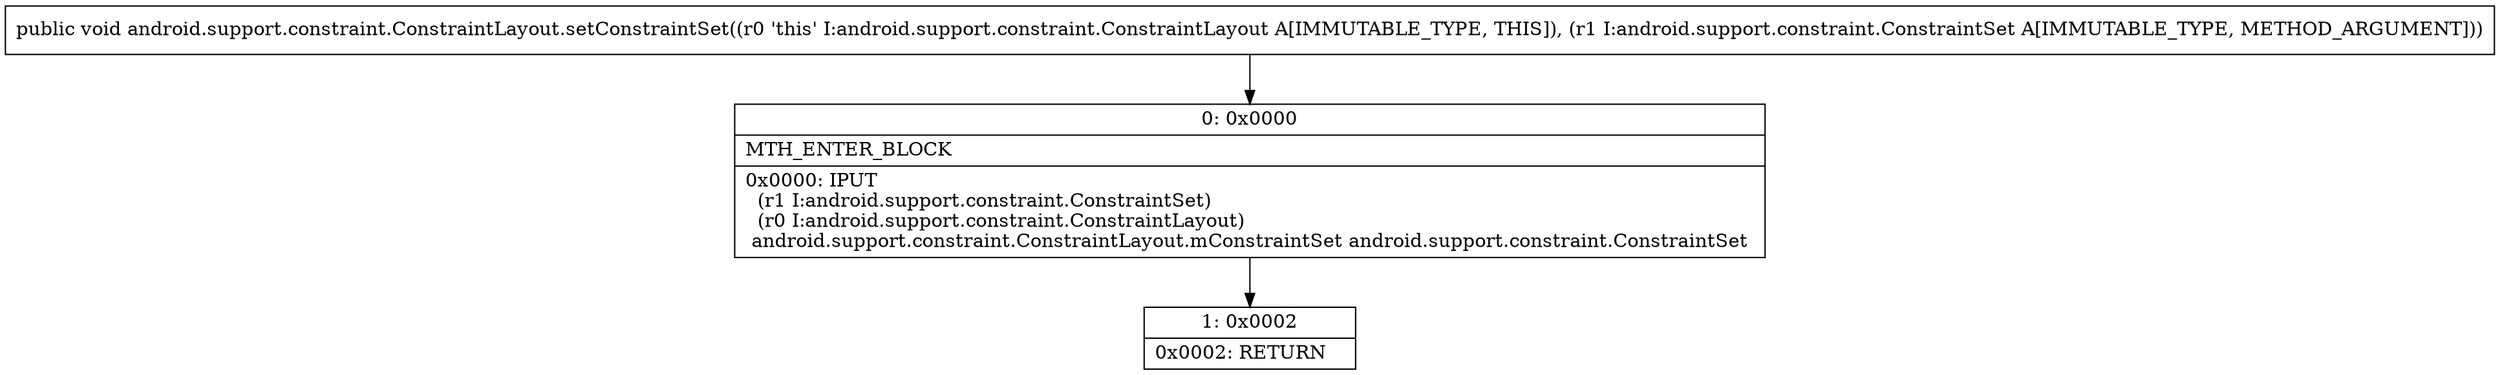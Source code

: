 digraph "CFG forandroid.support.constraint.ConstraintLayout.setConstraintSet(Landroid\/support\/constraint\/ConstraintSet;)V" {
Node_0 [shape=record,label="{0\:\ 0x0000|MTH_ENTER_BLOCK\l|0x0000: IPUT  \l  (r1 I:android.support.constraint.ConstraintSet)\l  (r0 I:android.support.constraint.ConstraintLayout)\l android.support.constraint.ConstraintLayout.mConstraintSet android.support.constraint.ConstraintSet \l}"];
Node_1 [shape=record,label="{1\:\ 0x0002|0x0002: RETURN   \l}"];
MethodNode[shape=record,label="{public void android.support.constraint.ConstraintLayout.setConstraintSet((r0 'this' I:android.support.constraint.ConstraintLayout A[IMMUTABLE_TYPE, THIS]), (r1 I:android.support.constraint.ConstraintSet A[IMMUTABLE_TYPE, METHOD_ARGUMENT])) }"];
MethodNode -> Node_0;
Node_0 -> Node_1;
}

